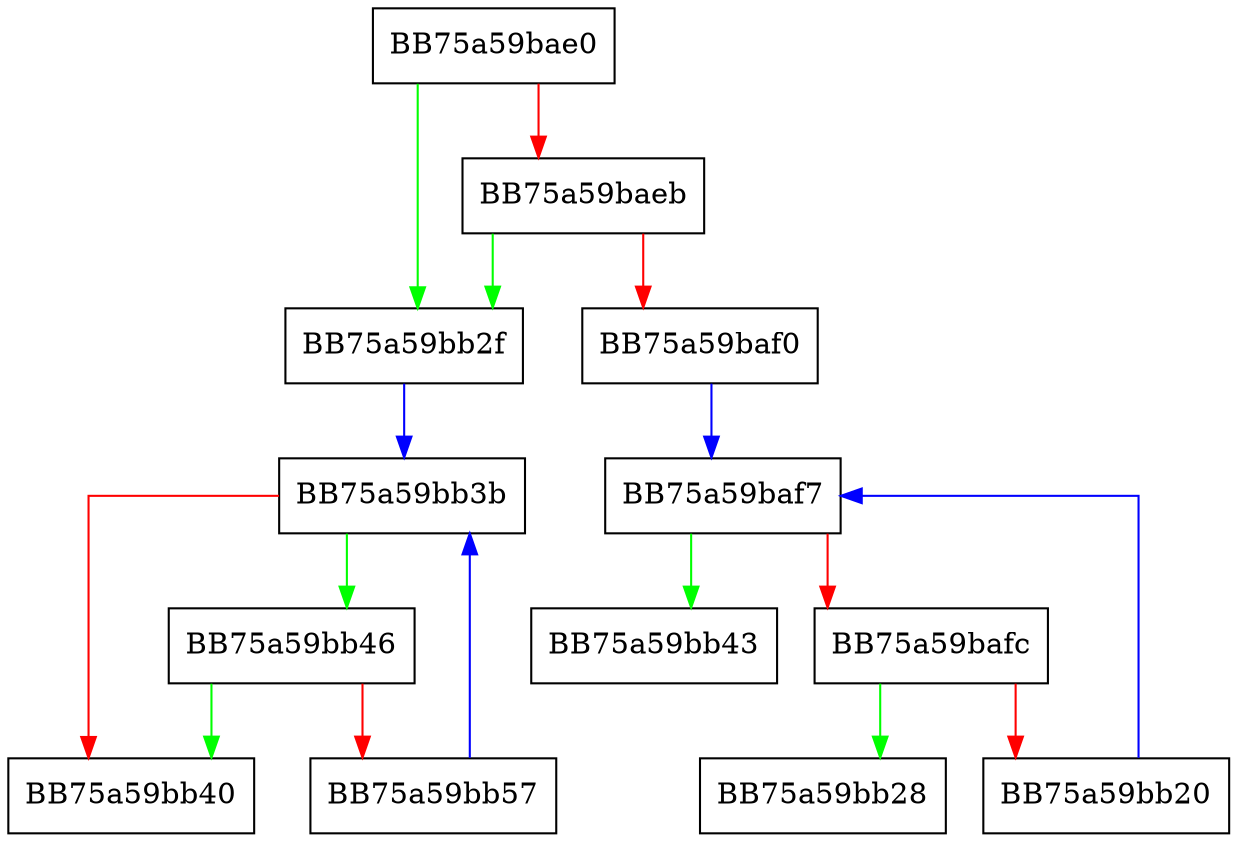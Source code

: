 digraph native_id {
  node [shape="box"];
  graph [splines=ortho];
  BB75a59bae0 -> BB75a59bb2f [color="green"];
  BB75a59bae0 -> BB75a59baeb [color="red"];
  BB75a59baeb -> BB75a59bb2f [color="green"];
  BB75a59baeb -> BB75a59baf0 [color="red"];
  BB75a59baf0 -> BB75a59baf7 [color="blue"];
  BB75a59baf7 -> BB75a59bb43 [color="green"];
  BB75a59baf7 -> BB75a59bafc [color="red"];
  BB75a59bafc -> BB75a59bb28 [color="green"];
  BB75a59bafc -> BB75a59bb20 [color="red"];
  BB75a59bb20 -> BB75a59baf7 [color="blue"];
  BB75a59bb2f -> BB75a59bb3b [color="blue"];
  BB75a59bb3b -> BB75a59bb46 [color="green"];
  BB75a59bb3b -> BB75a59bb40 [color="red"];
  BB75a59bb46 -> BB75a59bb40 [color="green"];
  BB75a59bb46 -> BB75a59bb57 [color="red"];
  BB75a59bb57 -> BB75a59bb3b [color="blue"];
}